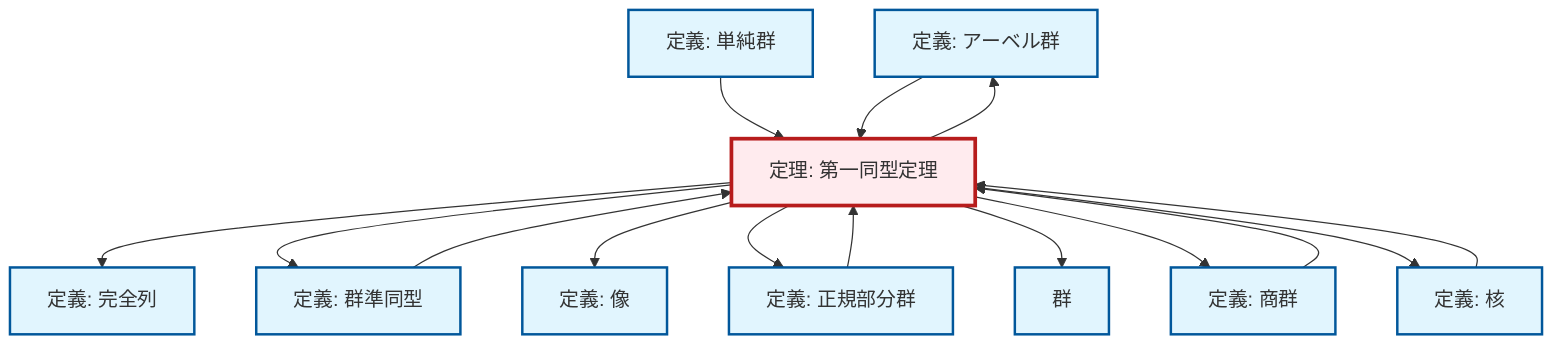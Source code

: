 graph TD
    classDef definition fill:#e1f5fe,stroke:#01579b,stroke-width:2px
    classDef theorem fill:#f3e5f5,stroke:#4a148c,stroke-width:2px
    classDef axiom fill:#fff3e0,stroke:#e65100,stroke-width:2px
    classDef example fill:#e8f5e9,stroke:#1b5e20,stroke-width:2px
    classDef current fill:#ffebee,stroke:#b71c1c,stroke-width:3px
    def-group["群"]:::definition
    def-image["定義: 像"]:::definition
    def-abelian-group["定義: アーベル群"]:::definition
    def-kernel["定義: 核"]:::definition
    def-quotient-group["定義: 商群"]:::definition
    def-normal-subgroup["定義: 正規部分群"]:::definition
    def-simple-group["定義: 単純群"]:::definition
    def-exact-sequence["定義: 完全列"]:::definition
    def-homomorphism["定義: 群準同型"]:::definition
    thm-first-isomorphism["定理: 第一同型定理"]:::theorem
    thm-first-isomorphism --> def-exact-sequence
    def-normal-subgroup --> thm-first-isomorphism
    thm-first-isomorphism --> def-homomorphism
    thm-first-isomorphism --> def-image
    def-simple-group --> thm-first-isomorphism
    def-quotient-group --> thm-first-isomorphism
    thm-first-isomorphism --> def-normal-subgroup
    def-homomorphism --> thm-first-isomorphism
    def-abelian-group --> thm-first-isomorphism
    thm-first-isomorphism --> def-group
    thm-first-isomorphism --> def-quotient-group
    thm-first-isomorphism --> def-abelian-group
    thm-first-isomorphism --> def-kernel
    def-kernel --> thm-first-isomorphism
    class thm-first-isomorphism current